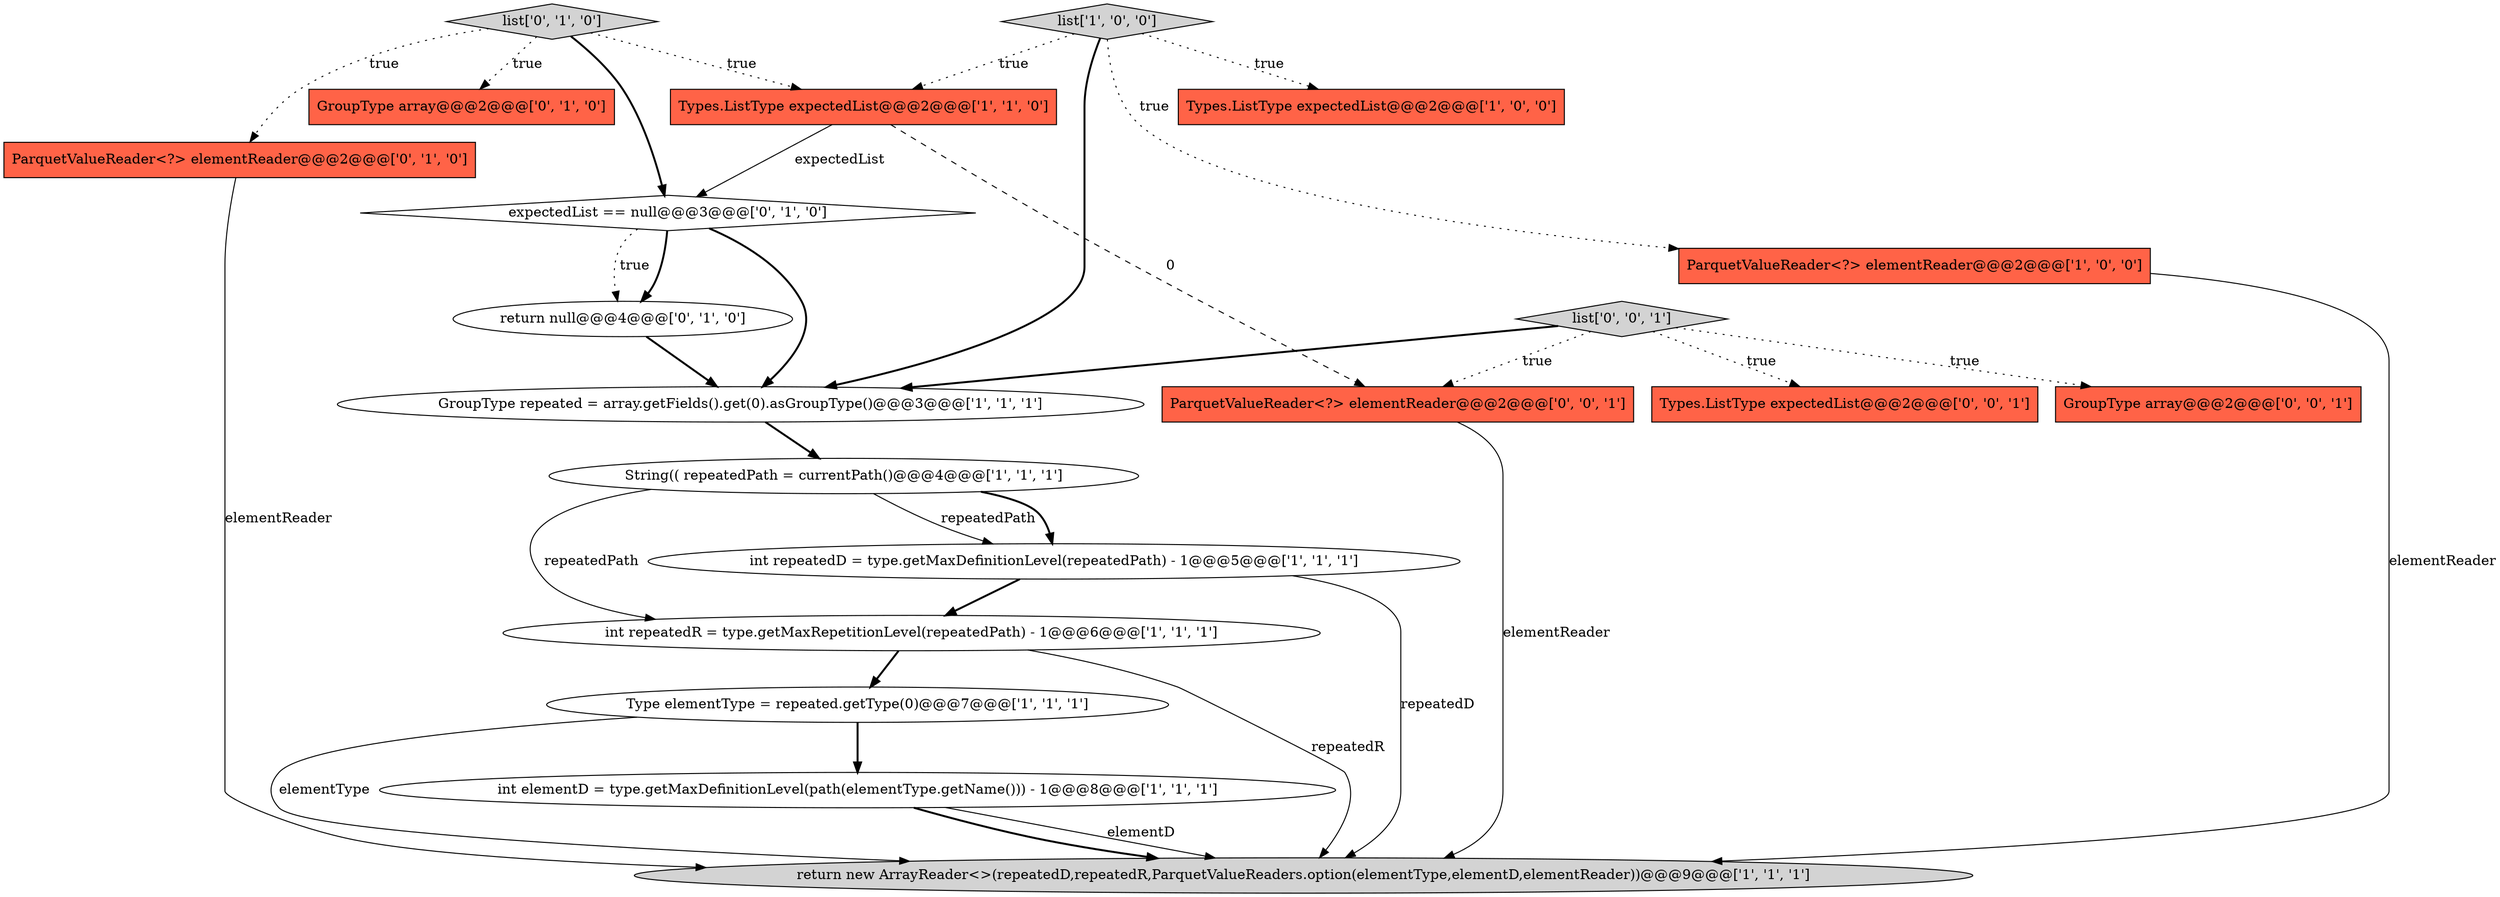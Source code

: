 digraph {
1 [style = filled, label = "GroupType repeated = array.getFields().get(0).asGroupType()@@@3@@@['1', '1', '1']", fillcolor = white, shape = ellipse image = "AAA0AAABBB1BBB"];
10 [style = filled, label = "int elementD = type.getMaxDefinitionLevel(path(elementType.getName())) - 1@@@8@@@['1', '1', '1']", fillcolor = white, shape = ellipse image = "AAA0AAABBB1BBB"];
13 [style = filled, label = "expectedList == null@@@3@@@['0', '1', '0']", fillcolor = white, shape = diamond image = "AAA1AAABBB2BBB"];
14 [style = filled, label = "GroupType array@@@2@@@['0', '1', '0']", fillcolor = tomato, shape = box image = "AAA0AAABBB2BBB"];
16 [style = filled, label = "Types.ListType expectedList@@@2@@@['0', '0', '1']", fillcolor = tomato, shape = box image = "AAA0AAABBB3BBB"];
9 [style = filled, label = "list['1', '0', '0']", fillcolor = lightgray, shape = diamond image = "AAA0AAABBB1BBB"];
17 [style = filled, label = "GroupType array@@@2@@@['0', '0', '1']", fillcolor = tomato, shape = box image = "AAA0AAABBB3BBB"];
19 [style = filled, label = "ParquetValueReader<?> elementReader@@@2@@@['0', '0', '1']", fillcolor = tomato, shape = box image = "AAA0AAABBB3BBB"];
8 [style = filled, label = "Types.ListType expectedList@@@2@@@['1', '1', '0']", fillcolor = tomato, shape = box image = "AAA0AAABBB1BBB"];
18 [style = filled, label = "list['0', '0', '1']", fillcolor = lightgray, shape = diamond image = "AAA0AAABBB3BBB"];
6 [style = filled, label = "Type elementType = repeated.getType(0)@@@7@@@['1', '1', '1']", fillcolor = white, shape = ellipse image = "AAA0AAABBB1BBB"];
2 [style = filled, label = "return new ArrayReader<>(repeatedD,repeatedR,ParquetValueReaders.option(elementType,elementD,elementReader))@@@9@@@['1', '1', '1']", fillcolor = lightgray, shape = ellipse image = "AAA0AAABBB1BBB"];
12 [style = filled, label = "ParquetValueReader<?> elementReader@@@2@@@['0', '1', '0']", fillcolor = tomato, shape = box image = "AAA0AAABBB2BBB"];
15 [style = filled, label = "return null@@@4@@@['0', '1', '0']", fillcolor = white, shape = ellipse image = "AAA1AAABBB2BBB"];
11 [style = filled, label = "list['0', '1', '0']", fillcolor = lightgray, shape = diamond image = "AAA0AAABBB2BBB"];
0 [style = filled, label = "String(( repeatedPath = currentPath()@@@4@@@['1', '1', '1']", fillcolor = white, shape = ellipse image = "AAA0AAABBB1BBB"];
4 [style = filled, label = "ParquetValueReader<?> elementReader@@@2@@@['1', '0', '0']", fillcolor = tomato, shape = box image = "AAA0AAABBB1BBB"];
7 [style = filled, label = "int repeatedR = type.getMaxRepetitionLevel(repeatedPath) - 1@@@6@@@['1', '1', '1']", fillcolor = white, shape = ellipse image = "AAA0AAABBB1BBB"];
5 [style = filled, label = "int repeatedD = type.getMaxDefinitionLevel(repeatedPath) - 1@@@5@@@['1', '1', '1']", fillcolor = white, shape = ellipse image = "AAA0AAABBB1BBB"];
3 [style = filled, label = "Types.ListType expectedList@@@2@@@['1', '0', '0']", fillcolor = tomato, shape = box image = "AAA0AAABBB1BBB"];
9->8 [style = dotted, label="true"];
13->15 [style = bold, label=""];
15->1 [style = bold, label=""];
10->2 [style = bold, label=""];
11->12 [style = dotted, label="true"];
12->2 [style = solid, label="elementReader"];
0->5 [style = solid, label="repeatedPath"];
10->2 [style = solid, label="elementD"];
7->6 [style = bold, label=""];
8->13 [style = solid, label="expectedList"];
7->2 [style = solid, label="repeatedR"];
4->2 [style = solid, label="elementReader"];
6->10 [style = bold, label=""];
18->16 [style = dotted, label="true"];
11->8 [style = dotted, label="true"];
18->17 [style = dotted, label="true"];
8->19 [style = dashed, label="0"];
11->14 [style = dotted, label="true"];
6->2 [style = solid, label="elementType"];
9->4 [style = dotted, label="true"];
5->2 [style = solid, label="repeatedD"];
11->13 [style = bold, label=""];
18->19 [style = dotted, label="true"];
19->2 [style = solid, label="elementReader"];
13->1 [style = bold, label=""];
0->7 [style = solid, label="repeatedPath"];
18->1 [style = bold, label=""];
9->3 [style = dotted, label="true"];
13->15 [style = dotted, label="true"];
0->5 [style = bold, label=""];
9->1 [style = bold, label=""];
5->7 [style = bold, label=""];
1->0 [style = bold, label=""];
}
